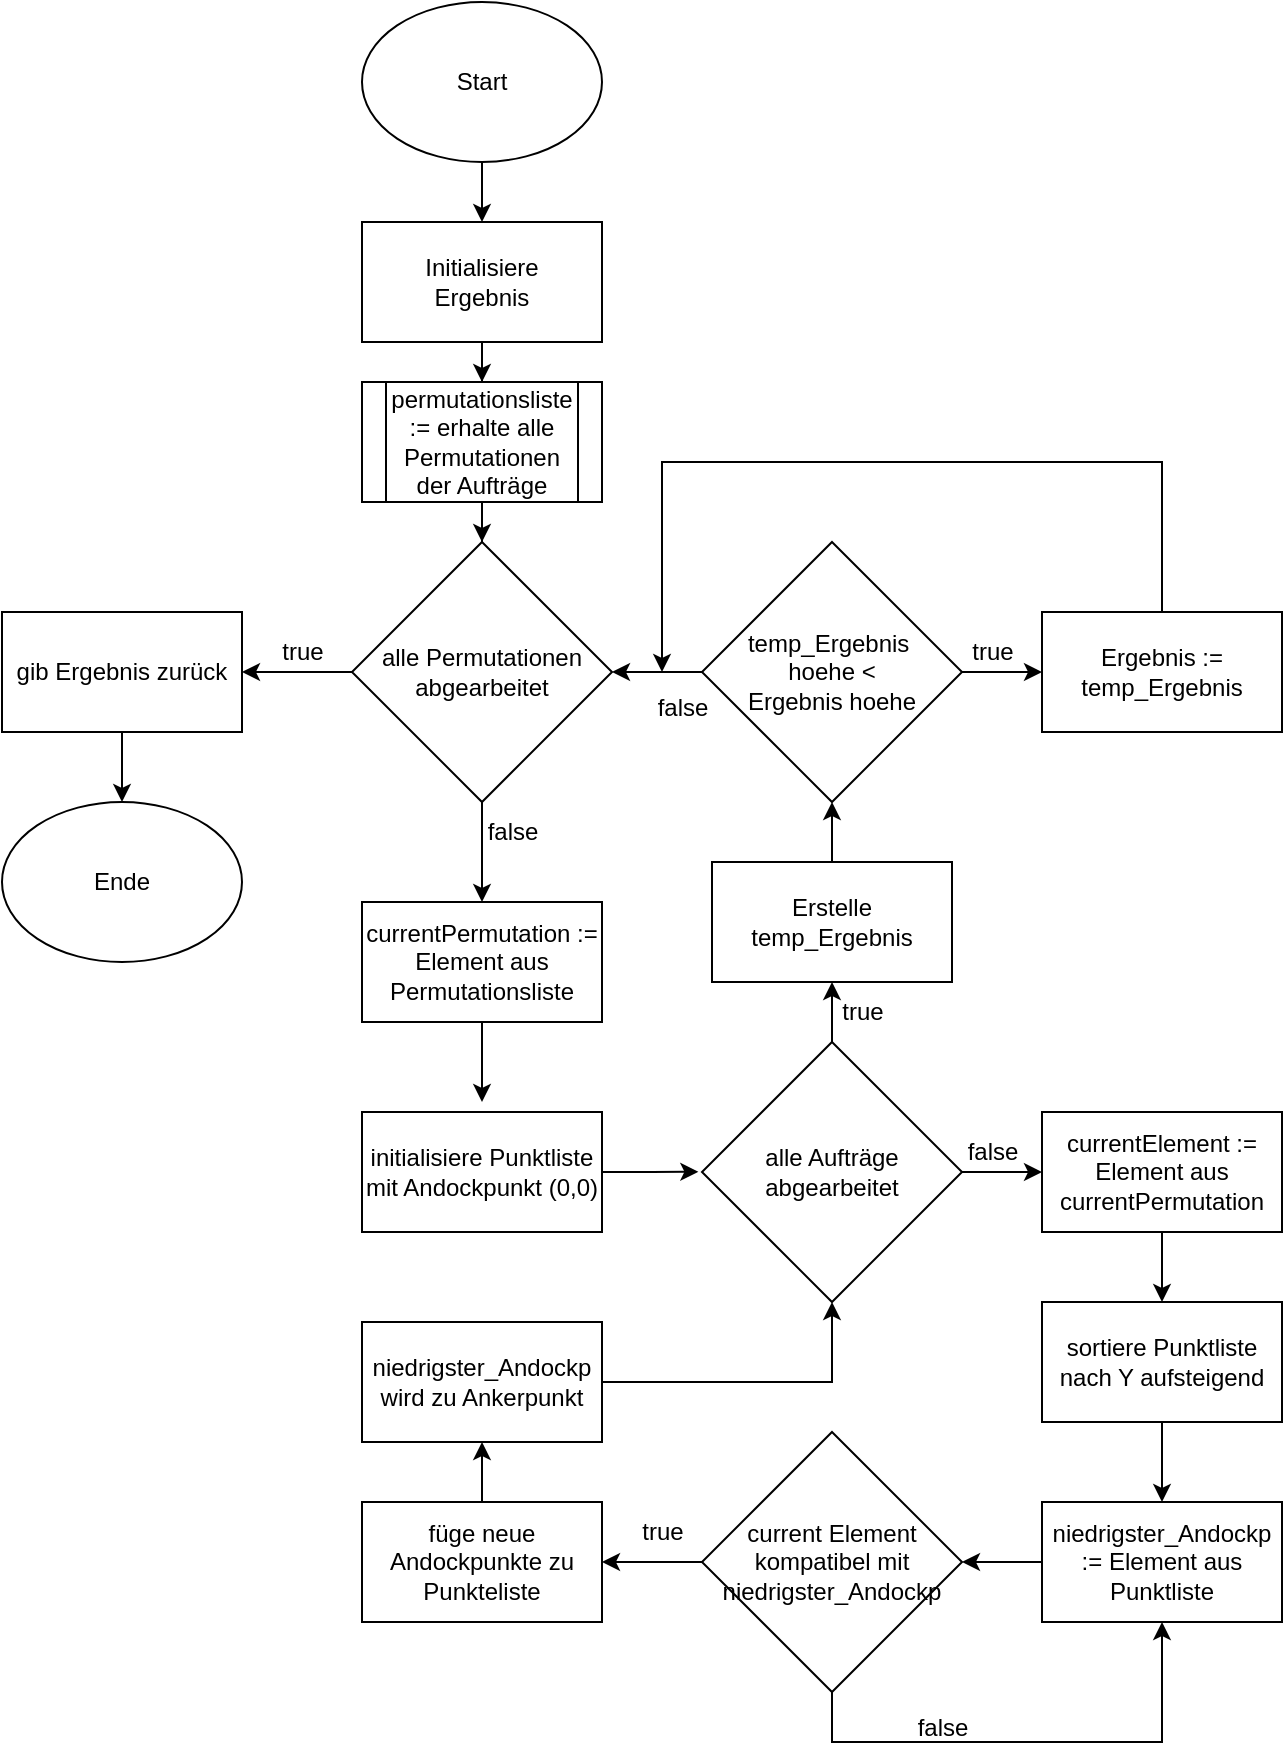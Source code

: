 <mxfile version="25.0.1">
  <diagram id="C5RBs43oDa-KdzZeNtuy" name="Page-1">
    <mxGraphModel dx="1843" dy="814" grid="1" gridSize="10" guides="1" tooltips="1" connect="1" arrows="1" fold="1" page="1" pageScale="1" pageWidth="827" pageHeight="1169" math="0" shadow="0">
      <root>
        <mxCell id="WIyWlLk6GJQsqaUBKTNV-0" />
        <mxCell id="WIyWlLk6GJQsqaUBKTNV-1" parent="WIyWlLk6GJQsqaUBKTNV-0" />
        <mxCell id="ZH1rHvSKz2RiKoeQ46DH-21" style="edgeStyle=orthogonalEdgeStyle;rounded=0;orthogonalLoop=1;jettySize=auto;html=1;entryX=0.5;entryY=0;entryDx=0;entryDy=0;" edge="1" parent="WIyWlLk6GJQsqaUBKTNV-1" source="ZH1rHvSKz2RiKoeQ46DH-4" target="ZH1rHvSKz2RiKoeQ46DH-5">
          <mxGeometry relative="1" as="geometry" />
        </mxCell>
        <mxCell id="ZH1rHvSKz2RiKoeQ46DH-4" value="Initialisiere&lt;div&gt;Ergebnis&lt;/div&gt;" style="rounded=0;whiteSpace=wrap;html=1;" vertex="1" parent="WIyWlLk6GJQsqaUBKTNV-1">
          <mxGeometry x="330" y="120" width="120" height="60" as="geometry" />
        </mxCell>
        <mxCell id="ZH1rHvSKz2RiKoeQ46DH-22" style="edgeStyle=orthogonalEdgeStyle;rounded=0;orthogonalLoop=1;jettySize=auto;html=1;entryX=0.5;entryY=0;entryDx=0;entryDy=0;" edge="1" parent="WIyWlLk6GJQsqaUBKTNV-1" source="ZH1rHvSKz2RiKoeQ46DH-5" target="ZH1rHvSKz2RiKoeQ46DH-8">
          <mxGeometry relative="1" as="geometry" />
        </mxCell>
        <mxCell id="ZH1rHvSKz2RiKoeQ46DH-5" value="permutationsliste := erhalte alle Permutationen der Aufträge" style="shape=process;whiteSpace=wrap;html=1;backgroundOutline=1;" vertex="1" parent="WIyWlLk6GJQsqaUBKTNV-1">
          <mxGeometry x="330" y="200" width="120" height="60" as="geometry" />
        </mxCell>
        <mxCell id="ZH1rHvSKz2RiKoeQ46DH-20" value="" style="edgeStyle=orthogonalEdgeStyle;rounded=0;orthogonalLoop=1;jettySize=auto;html=1;" edge="1" parent="WIyWlLk6GJQsqaUBKTNV-1" source="ZH1rHvSKz2RiKoeQ46DH-7">
          <mxGeometry relative="1" as="geometry">
            <mxPoint x="390" y="120" as="targetPoint" />
          </mxGeometry>
        </mxCell>
        <mxCell id="ZH1rHvSKz2RiKoeQ46DH-7" value="Start" style="ellipse;whiteSpace=wrap;html=1;" vertex="1" parent="WIyWlLk6GJQsqaUBKTNV-1">
          <mxGeometry x="330" y="10" width="120" height="80" as="geometry" />
        </mxCell>
        <mxCell id="ZH1rHvSKz2RiKoeQ46DH-23" style="edgeStyle=orthogonalEdgeStyle;rounded=0;orthogonalLoop=1;jettySize=auto;html=1;entryX=1;entryY=0.5;entryDx=0;entryDy=0;" edge="1" parent="WIyWlLk6GJQsqaUBKTNV-1" source="ZH1rHvSKz2RiKoeQ46DH-8" target="ZH1rHvSKz2RiKoeQ46DH-9">
          <mxGeometry relative="1" as="geometry" />
        </mxCell>
        <mxCell id="ZH1rHvSKz2RiKoeQ46DH-8" value="alle Permutationen&lt;div&gt;abgearbeitet&lt;/div&gt;" style="rhombus;whiteSpace=wrap;html=1;" vertex="1" parent="WIyWlLk6GJQsqaUBKTNV-1">
          <mxGeometry x="325" y="280" width="130" height="130" as="geometry" />
        </mxCell>
        <mxCell id="ZH1rHvSKz2RiKoeQ46DH-24" style="edgeStyle=orthogonalEdgeStyle;rounded=0;orthogonalLoop=1;jettySize=auto;html=1;entryX=0.5;entryY=0;entryDx=0;entryDy=0;" edge="1" parent="WIyWlLk6GJQsqaUBKTNV-1" source="ZH1rHvSKz2RiKoeQ46DH-9" target="ZH1rHvSKz2RiKoeQ46DH-10">
          <mxGeometry relative="1" as="geometry" />
        </mxCell>
        <mxCell id="ZH1rHvSKz2RiKoeQ46DH-9" value="gib Ergebnis zurück" style="rounded=0;whiteSpace=wrap;html=1;" vertex="1" parent="WIyWlLk6GJQsqaUBKTNV-1">
          <mxGeometry x="150" y="315" width="120" height="60" as="geometry" />
        </mxCell>
        <mxCell id="ZH1rHvSKz2RiKoeQ46DH-10" value="Ende" style="ellipse;whiteSpace=wrap;html=1;" vertex="1" parent="WIyWlLk6GJQsqaUBKTNV-1">
          <mxGeometry x="150" y="410" width="120" height="80" as="geometry" />
        </mxCell>
        <mxCell id="ZH1rHvSKz2RiKoeQ46DH-11" value="currentPermutation :=&lt;div&gt;Element aus Permutationsliste&lt;/div&gt;" style="rounded=0;whiteSpace=wrap;html=1;" vertex="1" parent="WIyWlLk6GJQsqaUBKTNV-1">
          <mxGeometry x="330" y="460" width="120" height="60" as="geometry" />
        </mxCell>
        <mxCell id="ZH1rHvSKz2RiKoeQ46DH-12" value="initialisiere Punktliste mit Andockpunkt (0,0)" style="rounded=0;whiteSpace=wrap;html=1;" vertex="1" parent="WIyWlLk6GJQsqaUBKTNV-1">
          <mxGeometry x="330" y="565" width="120" height="60" as="geometry" />
        </mxCell>
        <mxCell id="ZH1rHvSKz2RiKoeQ46DH-28" style="edgeStyle=orthogonalEdgeStyle;rounded=0;orthogonalLoop=1;jettySize=auto;html=1;entryX=0;entryY=0.5;entryDx=0;entryDy=0;" edge="1" parent="WIyWlLk6GJQsqaUBKTNV-1" source="ZH1rHvSKz2RiKoeQ46DH-13" target="ZH1rHvSKz2RiKoeQ46DH-14">
          <mxGeometry relative="1" as="geometry" />
        </mxCell>
        <mxCell id="ZH1rHvSKz2RiKoeQ46DH-29" style="edgeStyle=orthogonalEdgeStyle;rounded=0;orthogonalLoop=1;jettySize=auto;html=1;entryX=0.5;entryY=1;entryDx=0;entryDy=0;" edge="1" parent="WIyWlLk6GJQsqaUBKTNV-1" source="ZH1rHvSKz2RiKoeQ46DH-13" target="ZH1rHvSKz2RiKoeQ46DH-48">
          <mxGeometry relative="1" as="geometry" />
        </mxCell>
        <mxCell id="ZH1rHvSKz2RiKoeQ46DH-13" value="alle Aufträge abgearbeitet" style="rhombus;whiteSpace=wrap;html=1;" vertex="1" parent="WIyWlLk6GJQsqaUBKTNV-1">
          <mxGeometry x="500" y="530" width="130" height="130" as="geometry" />
        </mxCell>
        <mxCell id="ZH1rHvSKz2RiKoeQ46DH-33" style="edgeStyle=orthogonalEdgeStyle;rounded=0;orthogonalLoop=1;jettySize=auto;html=1;entryX=0.5;entryY=0;entryDx=0;entryDy=0;" edge="1" parent="WIyWlLk6GJQsqaUBKTNV-1" source="ZH1rHvSKz2RiKoeQ46DH-14" target="ZH1rHvSKz2RiKoeQ46DH-15">
          <mxGeometry relative="1" as="geometry" />
        </mxCell>
        <mxCell id="ZH1rHvSKz2RiKoeQ46DH-14" value="currentElement := Element aus currentPermutation" style="rounded=0;whiteSpace=wrap;html=1;" vertex="1" parent="WIyWlLk6GJQsqaUBKTNV-1">
          <mxGeometry x="670" y="565" width="120" height="60" as="geometry" />
        </mxCell>
        <mxCell id="ZH1rHvSKz2RiKoeQ46DH-34" style="edgeStyle=orthogonalEdgeStyle;rounded=0;orthogonalLoop=1;jettySize=auto;html=1;entryX=0.5;entryY=0;entryDx=0;entryDy=0;" edge="1" parent="WIyWlLk6GJQsqaUBKTNV-1" source="ZH1rHvSKz2RiKoeQ46DH-15" target="ZH1rHvSKz2RiKoeQ46DH-16">
          <mxGeometry relative="1" as="geometry" />
        </mxCell>
        <mxCell id="ZH1rHvSKz2RiKoeQ46DH-15" value="sortiere Punktliste nach Y aufsteigend" style="rounded=0;whiteSpace=wrap;html=1;" vertex="1" parent="WIyWlLk6GJQsqaUBKTNV-1">
          <mxGeometry x="670" y="660" width="120" height="60" as="geometry" />
        </mxCell>
        <mxCell id="ZH1rHvSKz2RiKoeQ46DH-16" value="niedrigster_Andockp := Element aus Punktliste" style="rounded=0;whiteSpace=wrap;html=1;" vertex="1" parent="WIyWlLk6GJQsqaUBKTNV-1">
          <mxGeometry x="670" y="760" width="120" height="60" as="geometry" />
        </mxCell>
        <mxCell id="ZH1rHvSKz2RiKoeQ46DH-36" style="edgeStyle=orthogonalEdgeStyle;rounded=0;orthogonalLoop=1;jettySize=auto;html=1;entryX=0.5;entryY=1;entryDx=0;entryDy=0;" edge="1" parent="WIyWlLk6GJQsqaUBKTNV-1" source="ZH1rHvSKz2RiKoeQ46DH-17" target="ZH1rHvSKz2RiKoeQ46DH-16">
          <mxGeometry relative="1" as="geometry">
            <mxPoint x="630" y="890" as="targetPoint" />
            <Array as="points">
              <mxPoint x="565" y="880" />
              <mxPoint x="730" y="880" />
            </Array>
          </mxGeometry>
        </mxCell>
        <mxCell id="ZH1rHvSKz2RiKoeQ46DH-37" style="edgeStyle=orthogonalEdgeStyle;rounded=0;orthogonalLoop=1;jettySize=auto;html=1;entryX=1;entryY=0.5;entryDx=0;entryDy=0;" edge="1" parent="WIyWlLk6GJQsqaUBKTNV-1" source="ZH1rHvSKz2RiKoeQ46DH-17" target="ZH1rHvSKz2RiKoeQ46DH-43">
          <mxGeometry relative="1" as="geometry" />
        </mxCell>
        <mxCell id="ZH1rHvSKz2RiKoeQ46DH-17" value="current Element kompatibel mit niedrigster_Andockp" style="rhombus;whiteSpace=wrap;html=1;" vertex="1" parent="WIyWlLk6GJQsqaUBKTNV-1">
          <mxGeometry x="500" y="725" width="130" height="130" as="geometry" />
        </mxCell>
        <mxCell id="ZH1rHvSKz2RiKoeQ46DH-30" style="edgeStyle=orthogonalEdgeStyle;rounded=0;orthogonalLoop=1;jettySize=auto;html=1;entryX=1;entryY=0.5;entryDx=0;entryDy=0;" edge="1" parent="WIyWlLk6GJQsqaUBKTNV-1" source="ZH1rHvSKz2RiKoeQ46DH-18" target="ZH1rHvSKz2RiKoeQ46DH-8">
          <mxGeometry relative="1" as="geometry" />
        </mxCell>
        <mxCell id="ZH1rHvSKz2RiKoeQ46DH-31" style="edgeStyle=orthogonalEdgeStyle;rounded=0;orthogonalLoop=1;jettySize=auto;html=1;entryX=0;entryY=0.5;entryDx=0;entryDy=0;" edge="1" parent="WIyWlLk6GJQsqaUBKTNV-1" source="ZH1rHvSKz2RiKoeQ46DH-18" target="ZH1rHvSKz2RiKoeQ46DH-19">
          <mxGeometry relative="1" as="geometry" />
        </mxCell>
        <mxCell id="ZH1rHvSKz2RiKoeQ46DH-18" value="temp_Ergebnis&amp;nbsp;&lt;div&gt;hoehe &amp;lt;&lt;/div&gt;&lt;div&gt;Ergebnis hoehe&lt;/div&gt;" style="rhombus;whiteSpace=wrap;html=1;" vertex="1" parent="WIyWlLk6GJQsqaUBKTNV-1">
          <mxGeometry x="500" y="280" width="130" height="130" as="geometry" />
        </mxCell>
        <mxCell id="ZH1rHvSKz2RiKoeQ46DH-32" style="edgeStyle=orthogonalEdgeStyle;rounded=0;orthogonalLoop=1;jettySize=auto;html=1;" edge="1" parent="WIyWlLk6GJQsqaUBKTNV-1" source="ZH1rHvSKz2RiKoeQ46DH-19">
          <mxGeometry relative="1" as="geometry">
            <mxPoint x="480" y="345" as="targetPoint" />
            <Array as="points">
              <mxPoint x="730" y="240" />
              <mxPoint x="480" y="240" />
            </Array>
          </mxGeometry>
        </mxCell>
        <mxCell id="ZH1rHvSKz2RiKoeQ46DH-19" value="Ergebnis := temp_Ergebnis" style="rounded=0;whiteSpace=wrap;html=1;" vertex="1" parent="WIyWlLk6GJQsqaUBKTNV-1">
          <mxGeometry x="670" y="315" width="120" height="60" as="geometry" />
        </mxCell>
        <mxCell id="ZH1rHvSKz2RiKoeQ46DH-25" style="edgeStyle=orthogonalEdgeStyle;rounded=0;orthogonalLoop=1;jettySize=auto;html=1;entryX=0.5;entryY=0;entryDx=0;entryDy=0;" edge="1" parent="WIyWlLk6GJQsqaUBKTNV-1" source="ZH1rHvSKz2RiKoeQ46DH-8" target="ZH1rHvSKz2RiKoeQ46DH-11">
          <mxGeometry relative="1" as="geometry" />
        </mxCell>
        <mxCell id="ZH1rHvSKz2RiKoeQ46DH-26" style="edgeStyle=orthogonalEdgeStyle;rounded=0;orthogonalLoop=1;jettySize=auto;html=1;" edge="1" parent="WIyWlLk6GJQsqaUBKTNV-1" source="ZH1rHvSKz2RiKoeQ46DH-11">
          <mxGeometry relative="1" as="geometry">
            <mxPoint x="390" y="560" as="targetPoint" />
          </mxGeometry>
        </mxCell>
        <mxCell id="ZH1rHvSKz2RiKoeQ46DH-27" style="edgeStyle=orthogonalEdgeStyle;rounded=0;orthogonalLoop=1;jettySize=auto;html=1;entryX=-0.014;entryY=0.499;entryDx=0;entryDy=0;entryPerimeter=0;" edge="1" parent="WIyWlLk6GJQsqaUBKTNV-1" source="ZH1rHvSKz2RiKoeQ46DH-12" target="ZH1rHvSKz2RiKoeQ46DH-13">
          <mxGeometry relative="1" as="geometry" />
        </mxCell>
        <mxCell id="ZH1rHvSKz2RiKoeQ46DH-35" style="edgeStyle=orthogonalEdgeStyle;rounded=0;orthogonalLoop=1;jettySize=auto;html=1;entryX=1;entryY=0.5;entryDx=0;entryDy=0;" edge="1" parent="WIyWlLk6GJQsqaUBKTNV-1" source="ZH1rHvSKz2RiKoeQ46DH-16" target="ZH1rHvSKz2RiKoeQ46DH-17">
          <mxGeometry relative="1" as="geometry" />
        </mxCell>
        <mxCell id="ZH1rHvSKz2RiKoeQ46DH-38" value="true" style="text;html=1;align=center;verticalAlign=middle;resizable=0;points=[];autosize=1;strokeColor=none;fillColor=none;" vertex="1" parent="WIyWlLk6GJQsqaUBKTNV-1">
          <mxGeometry x="460" y="760" width="40" height="30" as="geometry" />
        </mxCell>
        <mxCell id="ZH1rHvSKz2RiKoeQ46DH-39" value="false" style="text;html=1;align=center;verticalAlign=middle;resizable=0;points=[];autosize=1;strokeColor=none;fillColor=none;" vertex="1" parent="WIyWlLk6GJQsqaUBKTNV-1">
          <mxGeometry x="595" y="858" width="50" height="30" as="geometry" />
        </mxCell>
        <mxCell id="ZH1rHvSKz2RiKoeQ46DH-40" value="false" style="text;html=1;align=center;verticalAlign=middle;resizable=0;points=[];autosize=1;strokeColor=none;fillColor=none;" vertex="1" parent="WIyWlLk6GJQsqaUBKTNV-1">
          <mxGeometry x="620" y="570" width="50" height="30" as="geometry" />
        </mxCell>
        <mxCell id="ZH1rHvSKz2RiKoeQ46DH-41" value="true" style="text;html=1;align=center;verticalAlign=middle;resizable=0;points=[];autosize=1;strokeColor=none;fillColor=none;" vertex="1" parent="WIyWlLk6GJQsqaUBKTNV-1">
          <mxGeometry x="560" y="500" width="40" height="30" as="geometry" />
        </mxCell>
        <mxCell id="ZH1rHvSKz2RiKoeQ46DH-42" value="true" style="text;html=1;align=center;verticalAlign=middle;resizable=0;points=[];autosize=1;strokeColor=none;fillColor=none;" vertex="1" parent="WIyWlLk6GJQsqaUBKTNV-1">
          <mxGeometry x="625" y="320" width="40" height="30" as="geometry" />
        </mxCell>
        <mxCell id="ZH1rHvSKz2RiKoeQ46DH-46" style="edgeStyle=orthogonalEdgeStyle;rounded=0;orthogonalLoop=1;jettySize=auto;html=1;entryX=0.5;entryY=1;entryDx=0;entryDy=0;" edge="1" parent="WIyWlLk6GJQsqaUBKTNV-1" source="ZH1rHvSKz2RiKoeQ46DH-43" target="ZH1rHvSKz2RiKoeQ46DH-45">
          <mxGeometry relative="1" as="geometry" />
        </mxCell>
        <mxCell id="ZH1rHvSKz2RiKoeQ46DH-43" value="füge neue Andockpunkte zu Punkteliste" style="whiteSpace=wrap;html=1;" vertex="1" parent="WIyWlLk6GJQsqaUBKTNV-1">
          <mxGeometry x="330" y="760" width="120" height="60" as="geometry" />
        </mxCell>
        <mxCell id="ZH1rHvSKz2RiKoeQ46DH-47" style="edgeStyle=orthogonalEdgeStyle;rounded=0;orthogonalLoop=1;jettySize=auto;html=1;entryX=0.5;entryY=1;entryDx=0;entryDy=0;" edge="1" parent="WIyWlLk6GJQsqaUBKTNV-1" source="ZH1rHvSKz2RiKoeQ46DH-45" target="ZH1rHvSKz2RiKoeQ46DH-13">
          <mxGeometry relative="1" as="geometry" />
        </mxCell>
        <mxCell id="ZH1rHvSKz2RiKoeQ46DH-45" value="niedrigster_Andockp wird zu Ankerpunkt" style="rounded=0;whiteSpace=wrap;html=1;" vertex="1" parent="WIyWlLk6GJQsqaUBKTNV-1">
          <mxGeometry x="330" y="670" width="120" height="60" as="geometry" />
        </mxCell>
        <mxCell id="ZH1rHvSKz2RiKoeQ46DH-49" style="edgeStyle=orthogonalEdgeStyle;rounded=0;orthogonalLoop=1;jettySize=auto;html=1;entryX=0.5;entryY=1;entryDx=0;entryDy=0;" edge="1" parent="WIyWlLk6GJQsqaUBKTNV-1" source="ZH1rHvSKz2RiKoeQ46DH-48" target="ZH1rHvSKz2RiKoeQ46DH-18">
          <mxGeometry relative="1" as="geometry" />
        </mxCell>
        <mxCell id="ZH1rHvSKz2RiKoeQ46DH-48" value="Erstelle temp_Ergebnis" style="whiteSpace=wrap;html=1;" vertex="1" parent="WIyWlLk6GJQsqaUBKTNV-1">
          <mxGeometry x="505" y="440" width="120" height="60" as="geometry" />
        </mxCell>
        <mxCell id="ZH1rHvSKz2RiKoeQ46DH-50" value="false" style="text;html=1;align=center;verticalAlign=middle;resizable=0;points=[];autosize=1;strokeColor=none;fillColor=none;" vertex="1" parent="WIyWlLk6GJQsqaUBKTNV-1">
          <mxGeometry x="465" y="348" width="50" height="30" as="geometry" />
        </mxCell>
        <mxCell id="ZH1rHvSKz2RiKoeQ46DH-51" value="false" style="text;html=1;align=center;verticalAlign=middle;resizable=0;points=[];autosize=1;strokeColor=none;fillColor=none;" vertex="1" parent="WIyWlLk6GJQsqaUBKTNV-1">
          <mxGeometry x="380" y="410" width="50" height="30" as="geometry" />
        </mxCell>
        <mxCell id="ZH1rHvSKz2RiKoeQ46DH-52" value="true" style="text;html=1;align=center;verticalAlign=middle;resizable=0;points=[];autosize=1;strokeColor=none;fillColor=none;" vertex="1" parent="WIyWlLk6GJQsqaUBKTNV-1">
          <mxGeometry x="280" y="320" width="40" height="30" as="geometry" />
        </mxCell>
      </root>
    </mxGraphModel>
  </diagram>
</mxfile>
